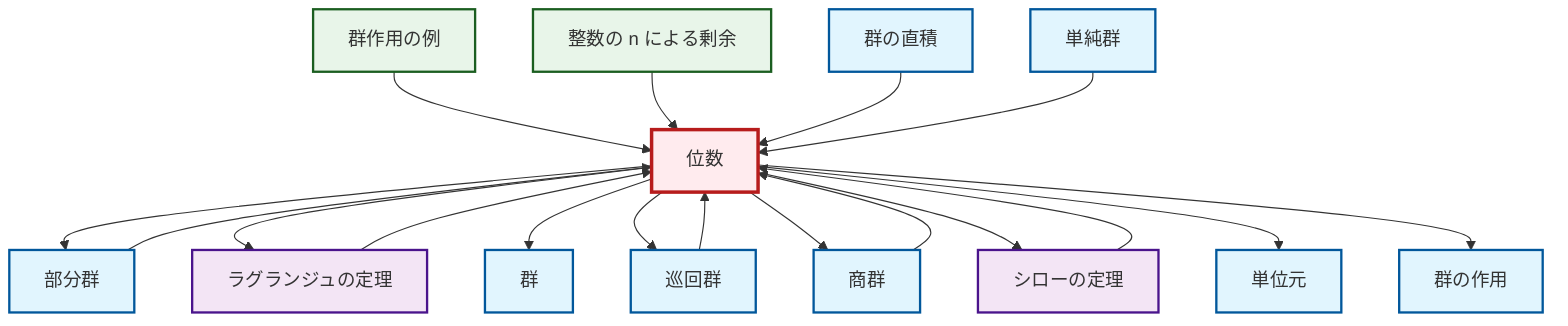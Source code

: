 graph TD
    classDef definition fill:#e1f5fe,stroke:#01579b,stroke-width:2px
    classDef theorem fill:#f3e5f5,stroke:#4a148c,stroke-width:2px
    classDef axiom fill:#fff3e0,stroke:#e65100,stroke-width:2px
    classDef example fill:#e8f5e9,stroke:#1b5e20,stroke-width:2px
    classDef current fill:#ffebee,stroke:#b71c1c,stroke-width:3px
    def-group["群"]:::definition
    def-simple-group["単純群"]:::definition
    def-direct-product["群の直積"]:::definition
    def-identity-element["単位元"]:::definition
    ex-group-action-examples["群作用の例"]:::example
    ex-quotient-integers-mod-n["整数の n による剰余"]:::example
    thm-sylow["シローの定理"]:::theorem
    def-cyclic-group["巡回群"]:::definition
    def-subgroup["部分群"]:::definition
    def-quotient-group["商群"]:::definition
    def-group-action["群の作用"]:::definition
    thm-lagrange["ラグランジュの定理"]:::theorem
    def-order["位数"]:::definition
    def-order --> def-subgroup
    ex-group-action-examples --> def-order
    thm-sylow --> def-order
    thm-lagrange --> def-order
    def-order --> thm-lagrange
    ex-quotient-integers-mod-n --> def-order
    def-direct-product --> def-order
    def-order --> def-group
    def-simple-group --> def-order
    def-order --> def-cyclic-group
    def-order --> def-quotient-group
    def-order --> thm-sylow
    def-order --> def-identity-element
    def-subgroup --> def-order
    def-order --> def-group-action
    def-quotient-group --> def-order
    def-cyclic-group --> def-order
    class def-order current